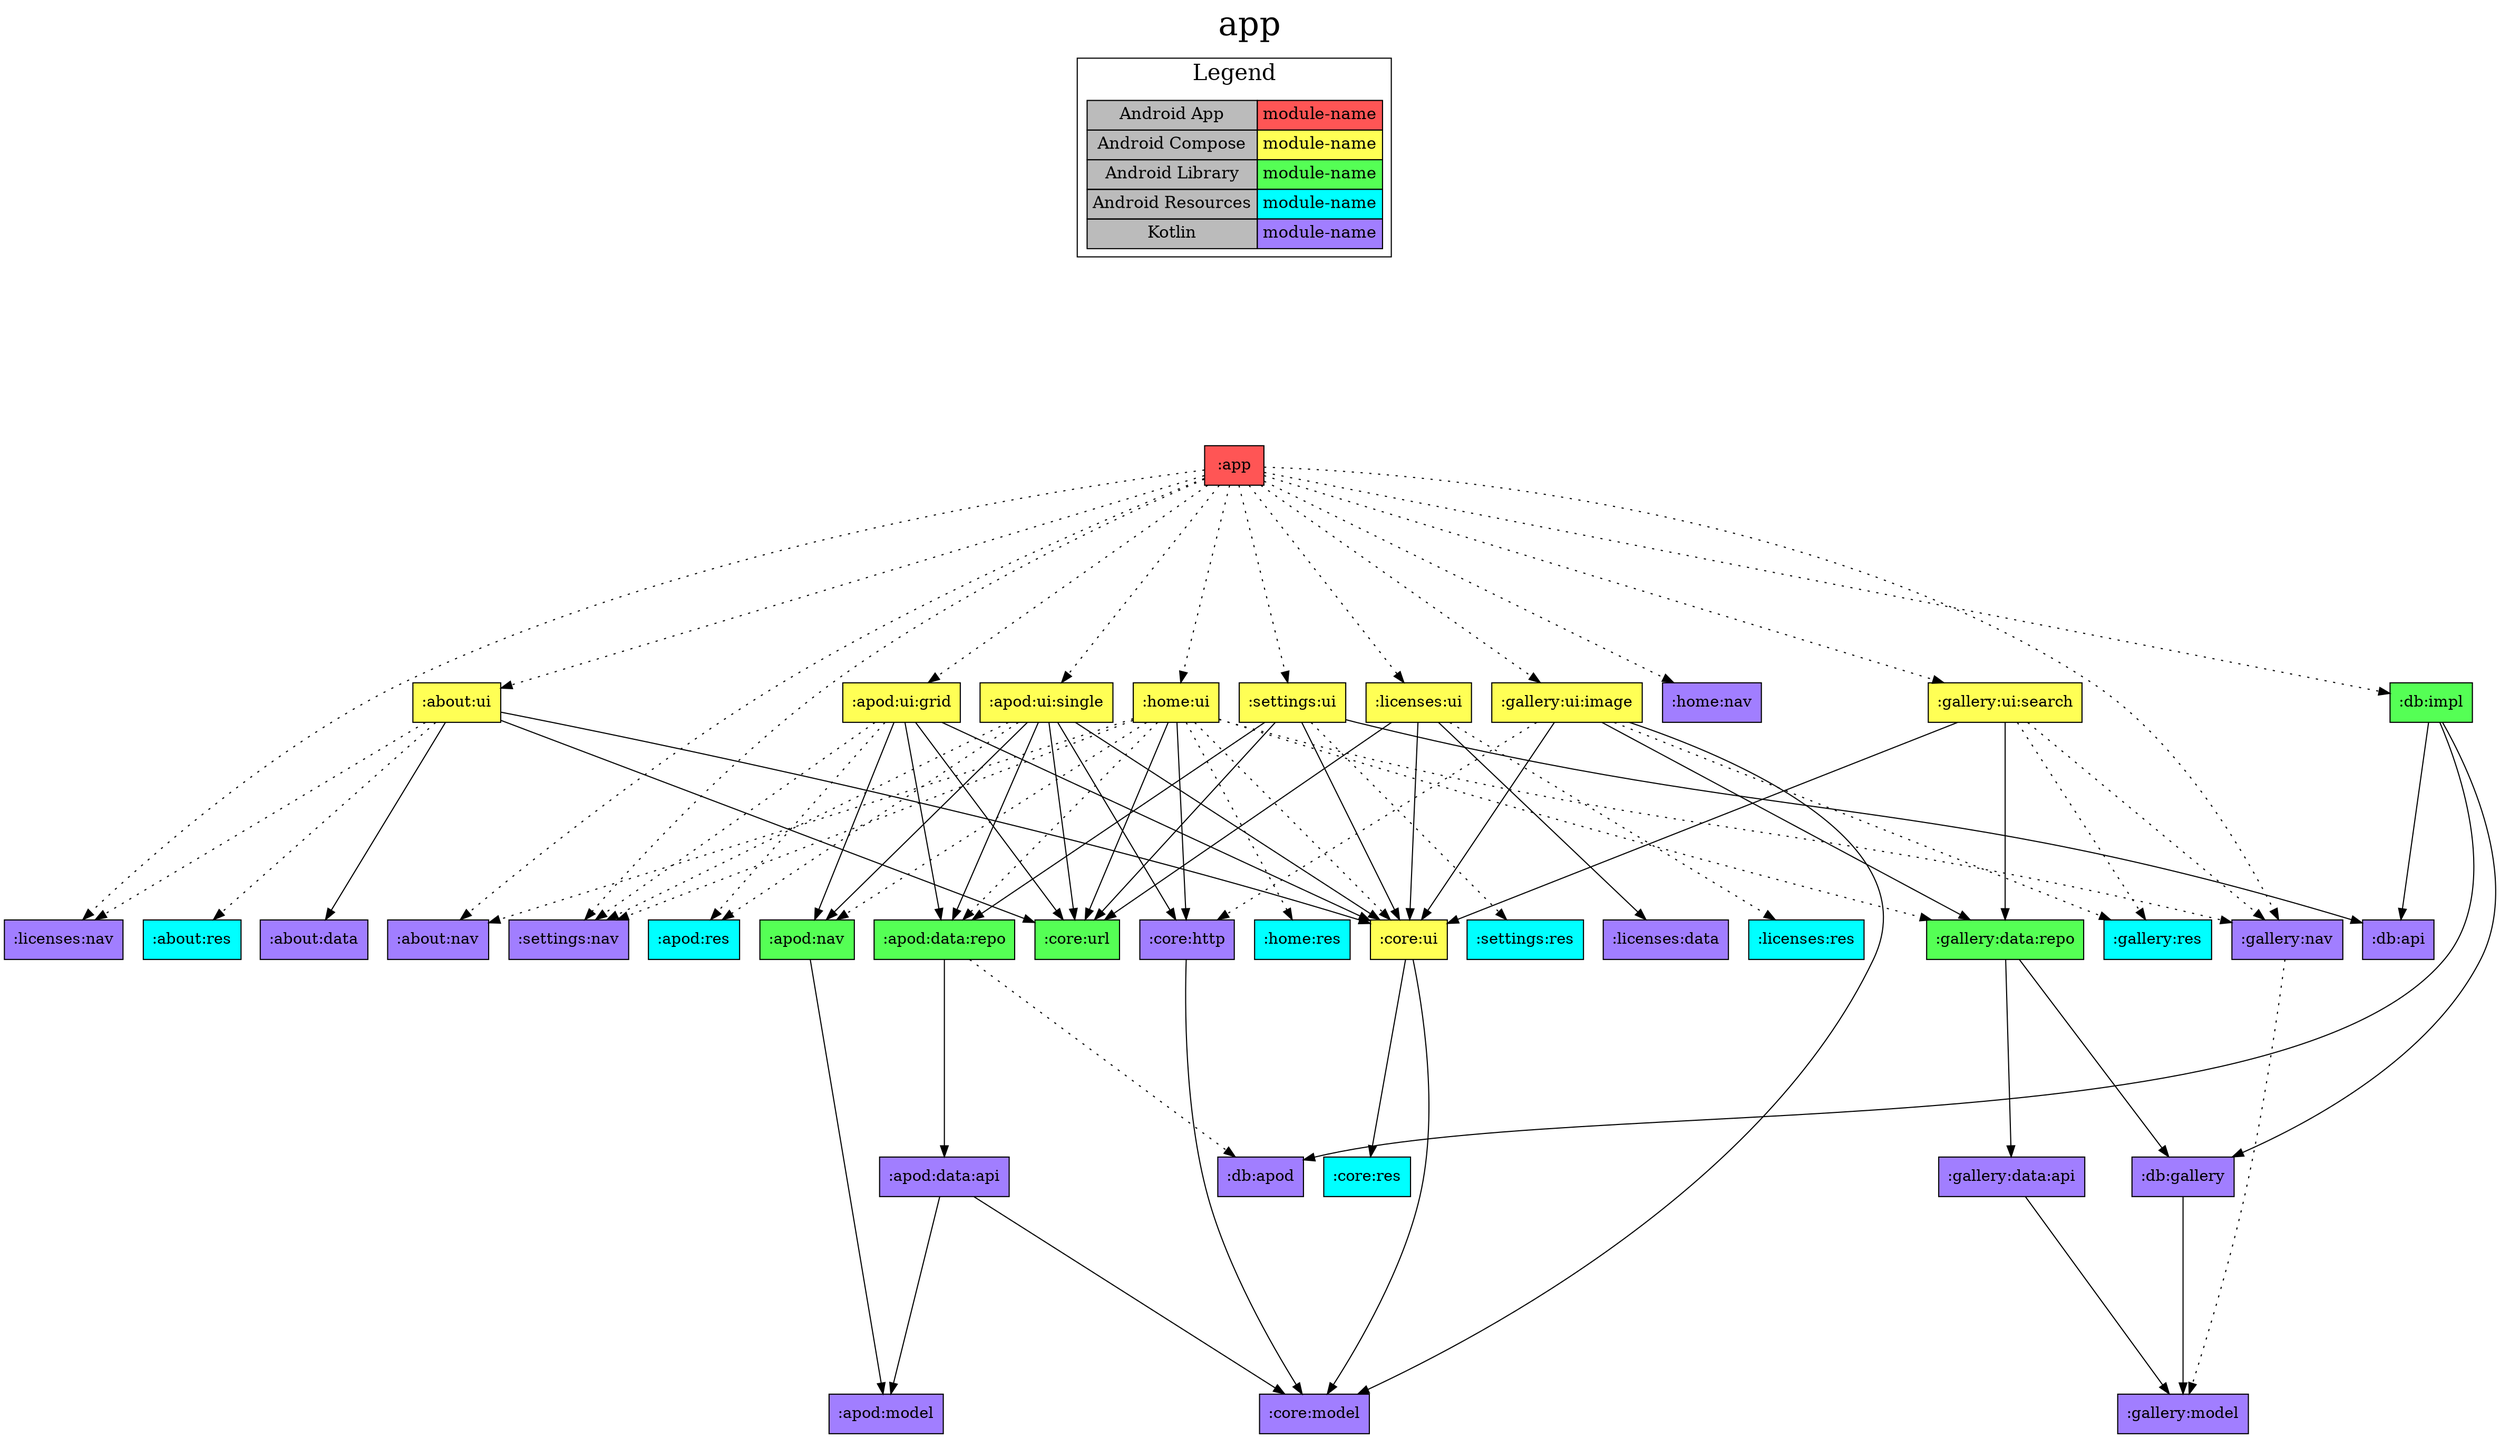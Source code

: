 digraph {
edge ["dir"="forward"]
graph ["dpi"="100","label"="app","labelloc"="t","fontsize"="30","ranksep"="2.5","rankdir"="TB"]
node ["style"="filled"]
":app" ["fillcolor"="#FF5555","shape"="box"]
":about:nav" ["fillcolor"="#A17EFF","shape"="box"]
":about:ui" ["fillcolor"="#FFFF55","shape"="box"]
":about:data" ["fillcolor"="#A17EFF","shape"="box"]
":core:ui" ["fillcolor"="#FFFF55","shape"="box"]
":core:model" ["fillcolor"="#A17EFF","shape"="box"]
":core:res" ["fillcolor"="#00FFFF","shape"="box"]
":core:url" ["fillcolor"="#55FF55","shape"="box"]
":about:res" ["fillcolor"="#00FFFF","shape"="box"]
":licenses:nav" ["fillcolor"="#A17EFF","shape"="box"]
":apod:ui:grid" ["fillcolor"="#FFFF55","shape"="box"]
":apod:data:repo" ["fillcolor"="#55FF55","shape"="box"]
":apod:data:api" ["fillcolor"="#A17EFF","shape"="box"]
":apod:model" ["fillcolor"="#A17EFF","shape"="box"]
":db:apod" ["fillcolor"="#A17EFF","shape"="box"]
":apod:nav" ["fillcolor"="#55FF55","shape"="box"]
":apod:res" ["fillcolor"="#00FFFF","shape"="box"]
":settings:nav" ["fillcolor"="#A17EFF","shape"="box"]
":apod:ui:single" ["fillcolor"="#FFFF55","shape"="box"]
":core:http" ["fillcolor"="#A17EFF","shape"="box"]
":db:impl" ["fillcolor"="#55FF55","shape"="box"]
":db:api" ["fillcolor"="#A17EFF","shape"="box"]
":db:gallery" ["fillcolor"="#A17EFF","shape"="box"]
":gallery:model" ["fillcolor"="#A17EFF","shape"="box"]
":gallery:nav" ["fillcolor"="#A17EFF","shape"="box"]
":gallery:ui:image" ["fillcolor"="#FFFF55","shape"="box"]
":gallery:data:repo" ["fillcolor"="#55FF55","shape"="box"]
":gallery:data:api" ["fillcolor"="#A17EFF","shape"="box"]
":gallery:res" ["fillcolor"="#00FFFF","shape"="box"]
":gallery:ui:search" ["fillcolor"="#FFFF55","shape"="box"]
":home:nav" ["fillcolor"="#A17EFF","shape"="box"]
":home:ui" ["fillcolor"="#FFFF55","shape"="box"]
":home:res" ["fillcolor"="#00FFFF","shape"="box"]
":licenses:ui" ["fillcolor"="#FFFF55","shape"="box"]
":licenses:data" ["fillcolor"="#A17EFF","shape"="box"]
":licenses:res" ["fillcolor"="#00FFFF","shape"="box"]
":settings:ui" ["fillcolor"="#FFFF55","shape"="box"]
":settings:res" ["fillcolor"="#00FFFF","shape"="box"]
{
edge ["dir"="none"]
graph ["rank"="same"]
}
":app" -> ":about:nav" ["style"="dotted"]
":app" -> ":about:ui" ["style"="dotted"]
":app" -> ":apod:ui:grid" ["style"="dotted"]
":app" -> ":apod:ui:single" ["style"="dotted"]
":app" -> ":db:impl" ["style"="dotted"]
":app" -> ":gallery:nav" ["style"="dotted"]
":app" -> ":gallery:ui:image" ["style"="dotted"]
":app" -> ":gallery:ui:search" ["style"="dotted"]
":app" -> ":home:nav" ["style"="dotted"]
":app" -> ":home:ui" ["style"="dotted"]
":app" -> ":licenses:nav" ["style"="dotted"]
":app" -> ":licenses:ui" ["style"="dotted"]
":app" -> ":settings:nav" ["style"="dotted"]
":app" -> ":settings:ui" ["style"="dotted"]
":about:ui" -> ":about:data"
":about:ui" -> ":core:ui"
":about:ui" -> ":core:url"
":about:ui" -> ":about:res" ["style"="dotted"]
":about:ui" -> ":licenses:nav" ["style"="dotted"]
":core:ui" -> ":core:model"
":core:ui" -> ":core:res"
":apod:ui:grid" -> ":apod:data:repo"
":apod:ui:grid" -> ":apod:nav"
":apod:ui:grid" -> ":core:ui"
":apod:ui:grid" -> ":core:url"
":apod:ui:grid" -> ":apod:res" ["style"="dotted"]
":apod:ui:grid" -> ":settings:nav" ["style"="dotted"]
":apod:data:repo" -> ":apod:data:api"
":apod:data:repo" -> ":db:apod" ["style"="dotted"]
":apod:data:api" -> ":apod:model"
":apod:data:api" -> ":core:model"
":apod:nav" -> ":apod:model"
":apod:ui:single" -> ":apod:data:repo"
":apod:ui:single" -> ":apod:nav"
":apod:ui:single" -> ":core:http"
":apod:ui:single" -> ":core:ui"
":apod:ui:single" -> ":core:url"
":apod:ui:single" -> ":apod:res" ["style"="dotted"]
":apod:ui:single" -> ":settings:nav" ["style"="dotted"]
":core:http" -> ":core:model"
":db:impl" -> ":db:api"
":db:impl" -> ":db:apod"
":db:impl" -> ":db:gallery"
":db:gallery" -> ":gallery:model"
":gallery:nav" -> ":gallery:model" ["style"="dotted"]
":gallery:ui:image" -> ":core:model"
":gallery:ui:image" -> ":core:ui"
":gallery:ui:image" -> ":gallery:data:repo"
":gallery:ui:image" -> ":core:http" ["style"="dotted"]
":gallery:ui:image" -> ":gallery:res" ["style"="dotted"]
":gallery:data:repo" -> ":db:gallery"
":gallery:data:repo" -> ":gallery:data:api"
":gallery:data:api" -> ":gallery:model"
":gallery:ui:search" -> ":core:ui"
":gallery:ui:search" -> ":gallery:data:repo"
":gallery:ui:search" -> ":gallery:nav" ["style"="dotted"]
":gallery:ui:search" -> ":gallery:res" ["style"="dotted"]
":home:ui" -> ":core:http"
":home:ui" -> ":core:url"
":home:ui" -> ":about:nav" ["style"="dotted"]
":home:ui" -> ":apod:data:repo" ["style"="dotted"]
":home:ui" -> ":apod:nav" ["style"="dotted"]
":home:ui" -> ":core:ui" ["style"="dotted"]
":home:ui" -> ":gallery:data:repo" ["style"="dotted"]
":home:ui" -> ":gallery:nav" ["style"="dotted"]
":home:ui" -> ":home:res" ["style"="dotted"]
":home:ui" -> ":settings:nav" ["style"="dotted"]
":licenses:ui" -> ":core:ui"
":licenses:ui" -> ":core:url"
":licenses:ui" -> ":licenses:data"
":licenses:ui" -> ":licenses:res" ["style"="dotted"]
":settings:ui" -> ":apod:data:repo"
":settings:ui" -> ":core:ui"
":settings:ui" -> ":core:url"
":settings:ui" -> ":db:api"
":settings:ui" -> ":settings:res" ["style"="dotted"]
subgraph "cluster_legend" {
edge ["dir"="none"]
graph ["label"="Legend","fontsize"="20"]
"Legend" ["style"="filled","fillcolor"="#bbbbbb","shape"="none","margin"="0","fontsize"="15","label"=<
<TABLE BORDER="0" CELLBORDER="1" CELLSPACING="0" CELLPADDING="4">
<TR><TD>Android App</TD><TD BGCOLOR="#FF5555">module-name</TD></TR>
<TR><TD>Android Compose</TD><TD BGCOLOR="#FFFF55">module-name</TD></TR>
<TR><TD>Android Library</TD><TD BGCOLOR="#55FF55">module-name</TD></TR>
<TR><TD>Android Resources</TD><TD BGCOLOR="#00FFFF">module-name</TD></TR>
<TR><TD>Kotlin</TD><TD BGCOLOR="#A17EFF">module-name</TD></TR>
</TABLE>
>]
} -> ":app" ["style"="invis"]
}